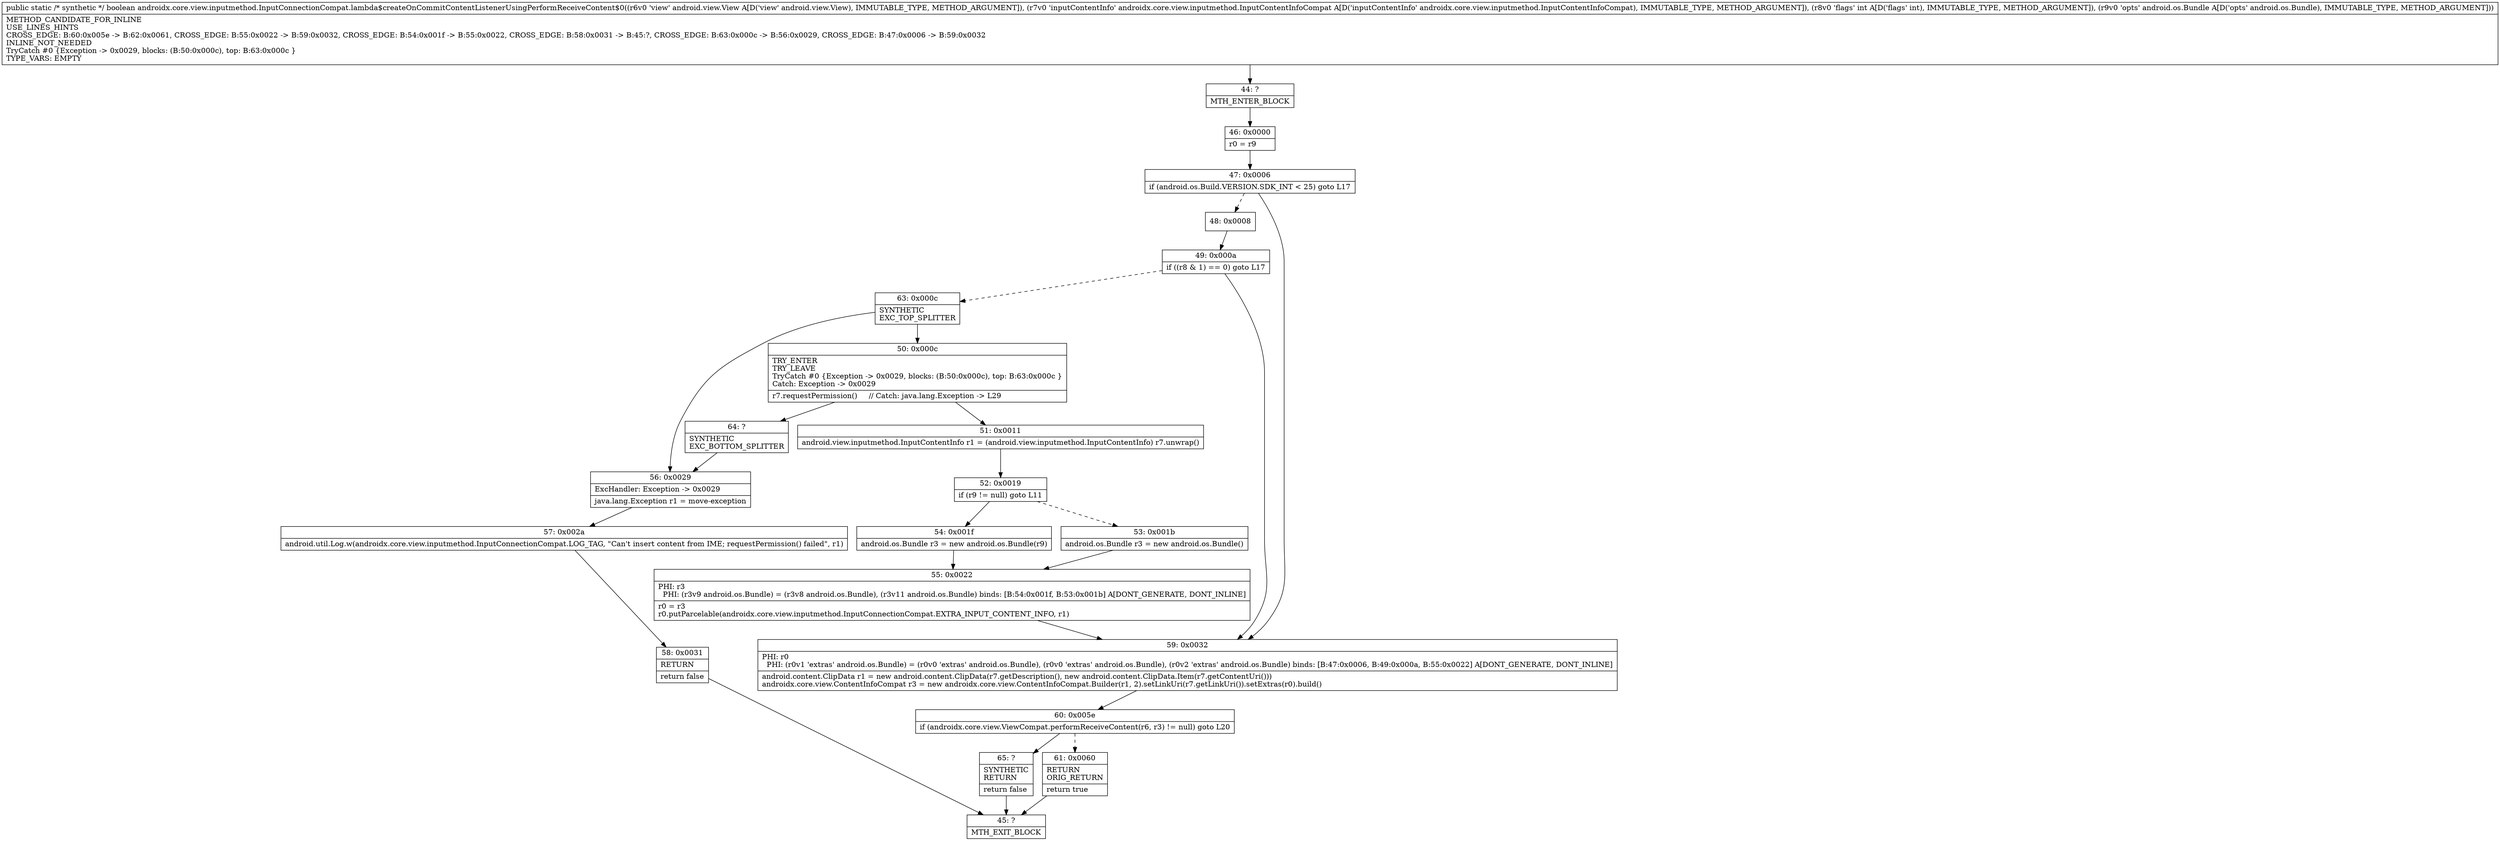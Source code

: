 digraph "CFG forandroidx.core.view.inputmethod.InputConnectionCompat.lambda$createOnCommitContentListenerUsingPerformReceiveContent$0(Landroid\/view\/View;Landroidx\/core\/view\/inputmethod\/InputContentInfoCompat;ILandroid\/os\/Bundle;)Z" {
Node_44 [shape=record,label="{44\:\ ?|MTH_ENTER_BLOCK\l}"];
Node_46 [shape=record,label="{46\:\ 0x0000|r0 = r9\l}"];
Node_47 [shape=record,label="{47\:\ 0x0006|if (android.os.Build.VERSION.SDK_INT \< 25) goto L17\l}"];
Node_48 [shape=record,label="{48\:\ 0x0008}"];
Node_49 [shape=record,label="{49\:\ 0x000a|if ((r8 & 1) == 0) goto L17\l}"];
Node_63 [shape=record,label="{63\:\ 0x000c|SYNTHETIC\lEXC_TOP_SPLITTER\l}"];
Node_50 [shape=record,label="{50\:\ 0x000c|TRY_ENTER\lTRY_LEAVE\lTryCatch #0 \{Exception \-\> 0x0029, blocks: (B:50:0x000c), top: B:63:0x000c \}\lCatch: Exception \-\> 0x0029\l|r7.requestPermission()     \/\/ Catch: java.lang.Exception \-\> L29\l}"];
Node_51 [shape=record,label="{51\:\ 0x0011|android.view.inputmethod.InputContentInfo r1 = (android.view.inputmethod.InputContentInfo) r7.unwrap()\l}"];
Node_52 [shape=record,label="{52\:\ 0x0019|if (r9 != null) goto L11\l}"];
Node_53 [shape=record,label="{53\:\ 0x001b|android.os.Bundle r3 = new android.os.Bundle()\l}"];
Node_55 [shape=record,label="{55\:\ 0x0022|PHI: r3 \l  PHI: (r3v9 android.os.Bundle) = (r3v8 android.os.Bundle), (r3v11 android.os.Bundle) binds: [B:54:0x001f, B:53:0x001b] A[DONT_GENERATE, DONT_INLINE]\l|r0 = r3\lr0.putParcelable(androidx.core.view.inputmethod.InputConnectionCompat.EXTRA_INPUT_CONTENT_INFO, r1)\l}"];
Node_54 [shape=record,label="{54\:\ 0x001f|android.os.Bundle r3 = new android.os.Bundle(r9)\l}"];
Node_64 [shape=record,label="{64\:\ ?|SYNTHETIC\lEXC_BOTTOM_SPLITTER\l}"];
Node_56 [shape=record,label="{56\:\ 0x0029|ExcHandler: Exception \-\> 0x0029\l|java.lang.Exception r1 = move\-exception\l}"];
Node_57 [shape=record,label="{57\:\ 0x002a|android.util.Log.w(androidx.core.view.inputmethod.InputConnectionCompat.LOG_TAG, \"Can't insert content from IME; requestPermission() failed\", r1)\l}"];
Node_58 [shape=record,label="{58\:\ 0x0031|RETURN\l|return false\l}"];
Node_45 [shape=record,label="{45\:\ ?|MTH_EXIT_BLOCK\l}"];
Node_59 [shape=record,label="{59\:\ 0x0032|PHI: r0 \l  PHI: (r0v1 'extras' android.os.Bundle) = (r0v0 'extras' android.os.Bundle), (r0v0 'extras' android.os.Bundle), (r0v2 'extras' android.os.Bundle) binds: [B:47:0x0006, B:49:0x000a, B:55:0x0022] A[DONT_GENERATE, DONT_INLINE]\l|android.content.ClipData r1 = new android.content.ClipData(r7.getDescription(), new android.content.ClipData.Item(r7.getContentUri()))\landroidx.core.view.ContentInfoCompat r3 = new androidx.core.view.ContentInfoCompat.Builder(r1, 2).setLinkUri(r7.getLinkUri()).setExtras(r0).build()\l}"];
Node_60 [shape=record,label="{60\:\ 0x005e|if (androidx.core.view.ViewCompat.performReceiveContent(r6, r3) != null) goto L20\l}"];
Node_61 [shape=record,label="{61\:\ 0x0060|RETURN\lORIG_RETURN\l|return true\l}"];
Node_65 [shape=record,label="{65\:\ ?|SYNTHETIC\lRETURN\l|return false\l}"];
MethodNode[shape=record,label="{public static \/* synthetic *\/ boolean androidx.core.view.inputmethod.InputConnectionCompat.lambda$createOnCommitContentListenerUsingPerformReceiveContent$0((r6v0 'view' android.view.View A[D('view' android.view.View), IMMUTABLE_TYPE, METHOD_ARGUMENT]), (r7v0 'inputContentInfo' androidx.core.view.inputmethod.InputContentInfoCompat A[D('inputContentInfo' androidx.core.view.inputmethod.InputContentInfoCompat), IMMUTABLE_TYPE, METHOD_ARGUMENT]), (r8v0 'flags' int A[D('flags' int), IMMUTABLE_TYPE, METHOD_ARGUMENT]), (r9v0 'opts' android.os.Bundle A[D('opts' android.os.Bundle), IMMUTABLE_TYPE, METHOD_ARGUMENT]))  | METHOD_CANDIDATE_FOR_INLINE\lUSE_LINES_HINTS\lCROSS_EDGE: B:60:0x005e \-\> B:62:0x0061, CROSS_EDGE: B:55:0x0022 \-\> B:59:0x0032, CROSS_EDGE: B:54:0x001f \-\> B:55:0x0022, CROSS_EDGE: B:58:0x0031 \-\> B:45:?, CROSS_EDGE: B:63:0x000c \-\> B:56:0x0029, CROSS_EDGE: B:47:0x0006 \-\> B:59:0x0032\lINLINE_NOT_NEEDED\lTryCatch #0 \{Exception \-\> 0x0029, blocks: (B:50:0x000c), top: B:63:0x000c \}\lTYPE_VARS: EMPTY\l}"];
MethodNode -> Node_44;Node_44 -> Node_46;
Node_46 -> Node_47;
Node_47 -> Node_48[style=dashed];
Node_47 -> Node_59;
Node_48 -> Node_49;
Node_49 -> Node_59;
Node_49 -> Node_63[style=dashed];
Node_63 -> Node_50;
Node_63 -> Node_56;
Node_50 -> Node_51;
Node_50 -> Node_64;
Node_51 -> Node_52;
Node_52 -> Node_53[style=dashed];
Node_52 -> Node_54;
Node_53 -> Node_55;
Node_55 -> Node_59;
Node_54 -> Node_55;
Node_64 -> Node_56;
Node_56 -> Node_57;
Node_57 -> Node_58;
Node_58 -> Node_45;
Node_59 -> Node_60;
Node_60 -> Node_61[style=dashed];
Node_60 -> Node_65;
Node_61 -> Node_45;
Node_65 -> Node_45;
}


